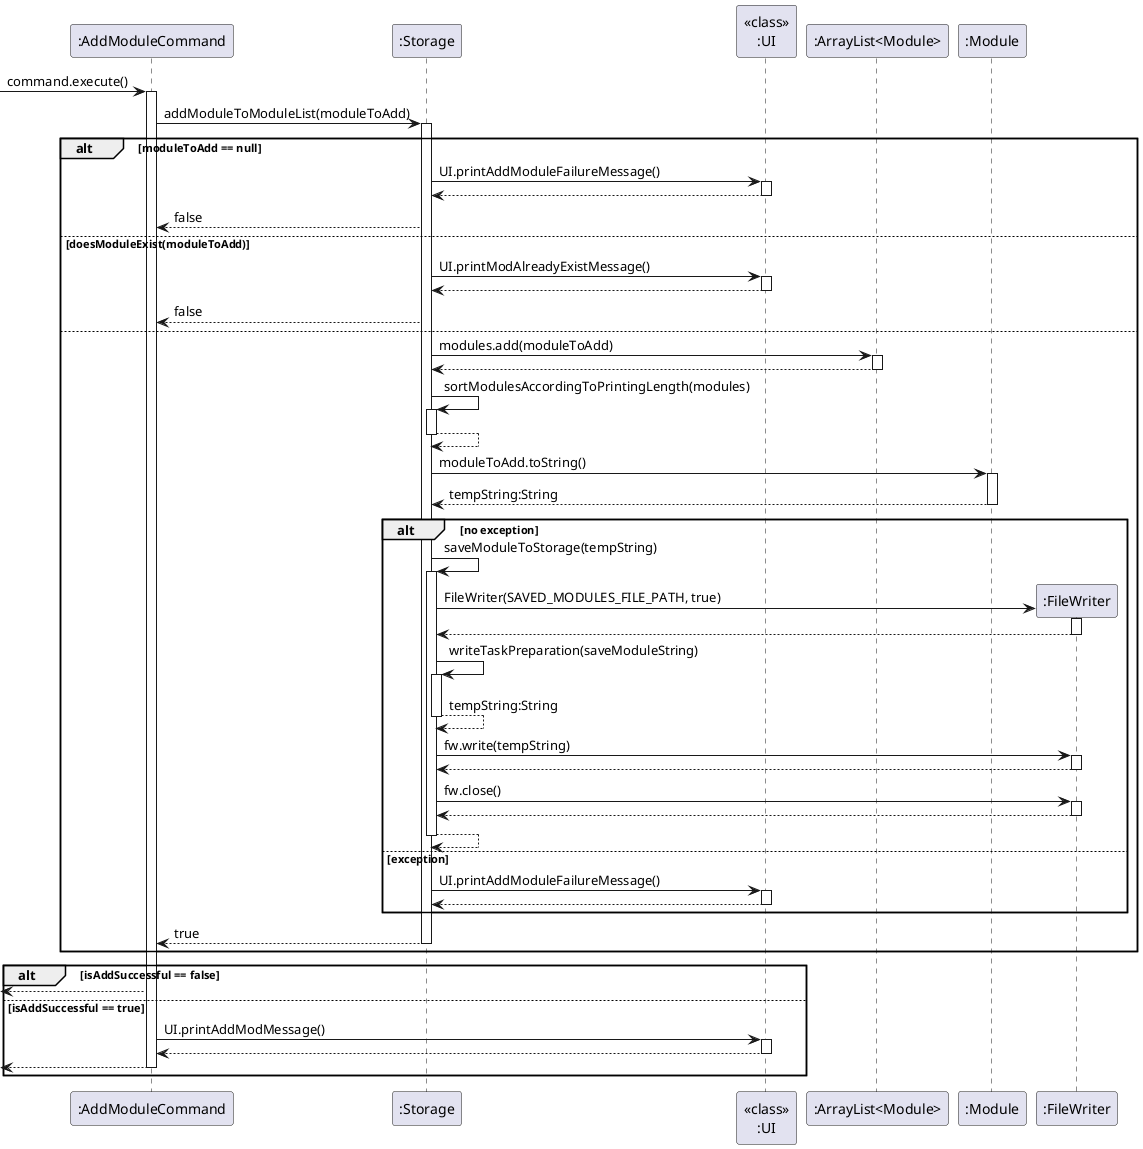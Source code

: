 @startuml
'https://plantuml.com/sequence-diagram
-> ":AddModuleCommand" : command.execute()
activate ":AddModuleCommand"
":AddModuleCommand" -> ":Storage" : addModuleToModuleList(moduleToAdd)
activate ":Storage"
alt moduleToAdd == null
":Storage" -> "<<class>>\n:UI" : UI.printAddModuleFailureMessage()
activate "<<class>>\n:UI"
":Storage" <-- "<<class>>\n:UI"
deactivate "<<class>>\n:UI"
":AddModuleCommand"<-- ":Storage" : false

else doesModuleExist(moduleToAdd)
":Storage" -> "<<class>>\n:UI" : UI.printModAlreadyExistMessage()
activate "<<class>>\n:UI"
":Storage" <-- "<<class>>\n:UI"
deactivate "<<class>>\n:UI"
":AddModuleCommand"<-- ":Storage" : false

else
":Storage" -> ":ArrayList<Module>" : modules.add(moduleToAdd)
activate ":ArrayList<Module>"
":Storage" <-- ":ArrayList<Module>"
deactivate ":ArrayList<Module>"

":Storage" -> ":Storage": sortModulesAccordingToPrintingLength(modules)
activate ":Storage"
":Storage" --> ":Storage":
deactivate ":Storage"

":Storage" -> ":Module" : moduleToAdd.toString()
activate ":Module"
":Storage" <-- ":Module" : tempString:String
deactivate ":Module"

alt no exception
":Storage" -> ":Storage" : saveModuleToStorage(tempString)
activate ":Storage"
create ":FileWriter"
":Storage" -> ":FileWriter" : FileWriter(SAVED_MODULES_FILE_PATH, true)
activate ":FileWriter"
":Storage" <-- ":FileWriter"
deactivate ":FileWriter"
":Storage" -> ":Storage" : writeTaskPreparation(saveModuleString)
activate ":Storage"
":Storage" --> ":Storage" : tempString:String
deactivate ":Storage"
":Storage" -> ":FileWriter" : fw.write(tempString)
activate ":FileWriter"
":Storage" <-- ":FileWriter"
deactivate ":FileWriter"
":Storage" -> ":FileWriter" : fw.close()
activate ":FileWriter"
":Storage" <-- ":FileWriter"
deactivate ":FileWriter"
":Storage" --> ":Storage"
deactivate ":Storage"
else exception
":Storage" -> "<<class>>\n:UI" :  UI.printAddModuleFailureMessage()
activate "<<class>>\n:UI"
":Storage" <-- "<<class>>\n:UI"
deactivate "<<class>>\n:UI"
end
":AddModuleCommand" <-- ":Storage" : true
deactivate ":Storage"
end
alt isAddSuccessful == false
<-- ":AddModuleCommand"
else isAddSuccessful == true
":AddModuleCommand" -> "<<class>>\n:UI" : UI.printAddModMessage()
activate "<<class>>\n:UI"
":AddModuleCommand" <-- "<<class>>\n:UI"
deactivate "<<class>>\n:UI"
<-- ":AddModuleCommand"
deactivate ":AddModuleCommand"
end


@enduml